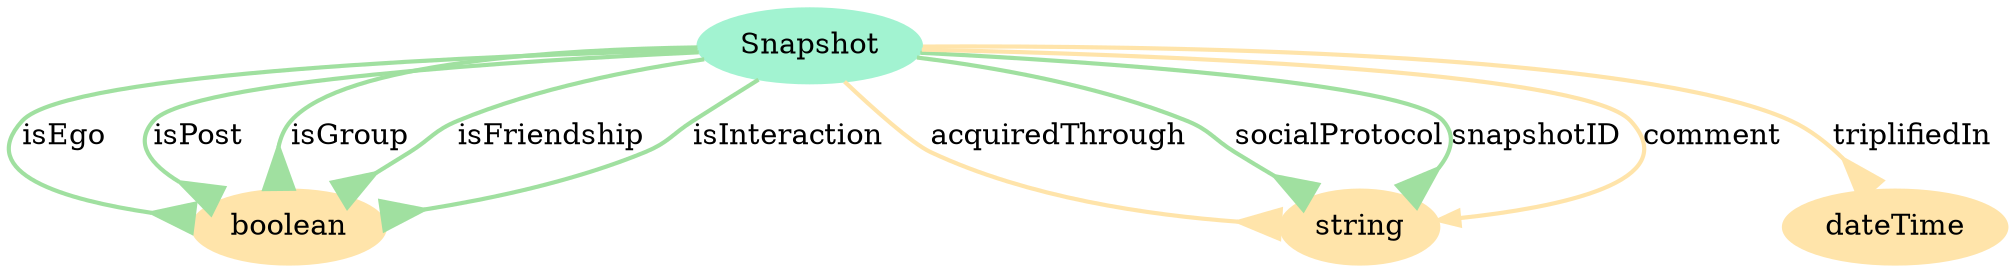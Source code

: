 digraph  {
	node [label="\N"];
	Snapshot	 [color="#A2F3D1",
		style=filled];
	1	 [color="#FFE4AA",
		label=boolean,
		style=filled];
	Snapshot -> 1 [key="Snapshot-1-1",
	arrowhead=inv,
	arrowsize=2.0,
	color="#A0E0A0",
	label=isEgo,
	penwidth=2];
Snapshot -> 1 [key="Snapshot-1-2",
arrowhead=inv,
arrowsize=2.0,
color="#A0E0A0",
label=isPost,
penwidth=2];
Snapshot -> 1 [key="Snapshot-1-5",
arrowhead=inv,
arrowsize=2.0,
color="#A0E0A0",
label=isGroup,
penwidth=2];
Snapshot -> 1 [key="Snapshot-1-7",
arrowhead=inv,
arrowsize=2.0,
color="#A0E0A0",
label=isFriendship,
penwidth=2];
Snapshot -> 1 [key="Snapshot-1-10",
arrowhead=inv,
arrowsize=2.0,
color="#A0E0A0",
label=isInteraction,
penwidth=2];
2 [color="#FFE4AA",
label=string,
style=filled];
Snapshot -> 2 [key="Snapshot-2-3",
arrowhead=inv,
arrowsize=2.0,
color="#FFE4AA",
label=acquiredThrough,
penwidth=2];
Snapshot -> 2 [key="Snapshot-2-4",
arrowhead=inv,
arrowsize=2.0,
color="#A0E0A0",
label=socialProtocol,
penwidth=2];
Snapshot -> 2 [key="Snapshot-2-6",
arrowhead=inv,
arrowsize=2.0,
color="#A0E0A0",
label=snapshotID,
penwidth=2];
Snapshot -> 2 [key="Snapshot-2-9",
color="#FFE4AA",
label=comment,
penwidth=2];
3 [color="#FFE4AA",
label=dateTime,
style=filled];
Snapshot -> 3 [key="Snapshot-3-8",
arrowhead=inv,
arrowsize=2.0,
color="#FFE4AA",
label=triplifiedIn,
penwidth=2];
}
